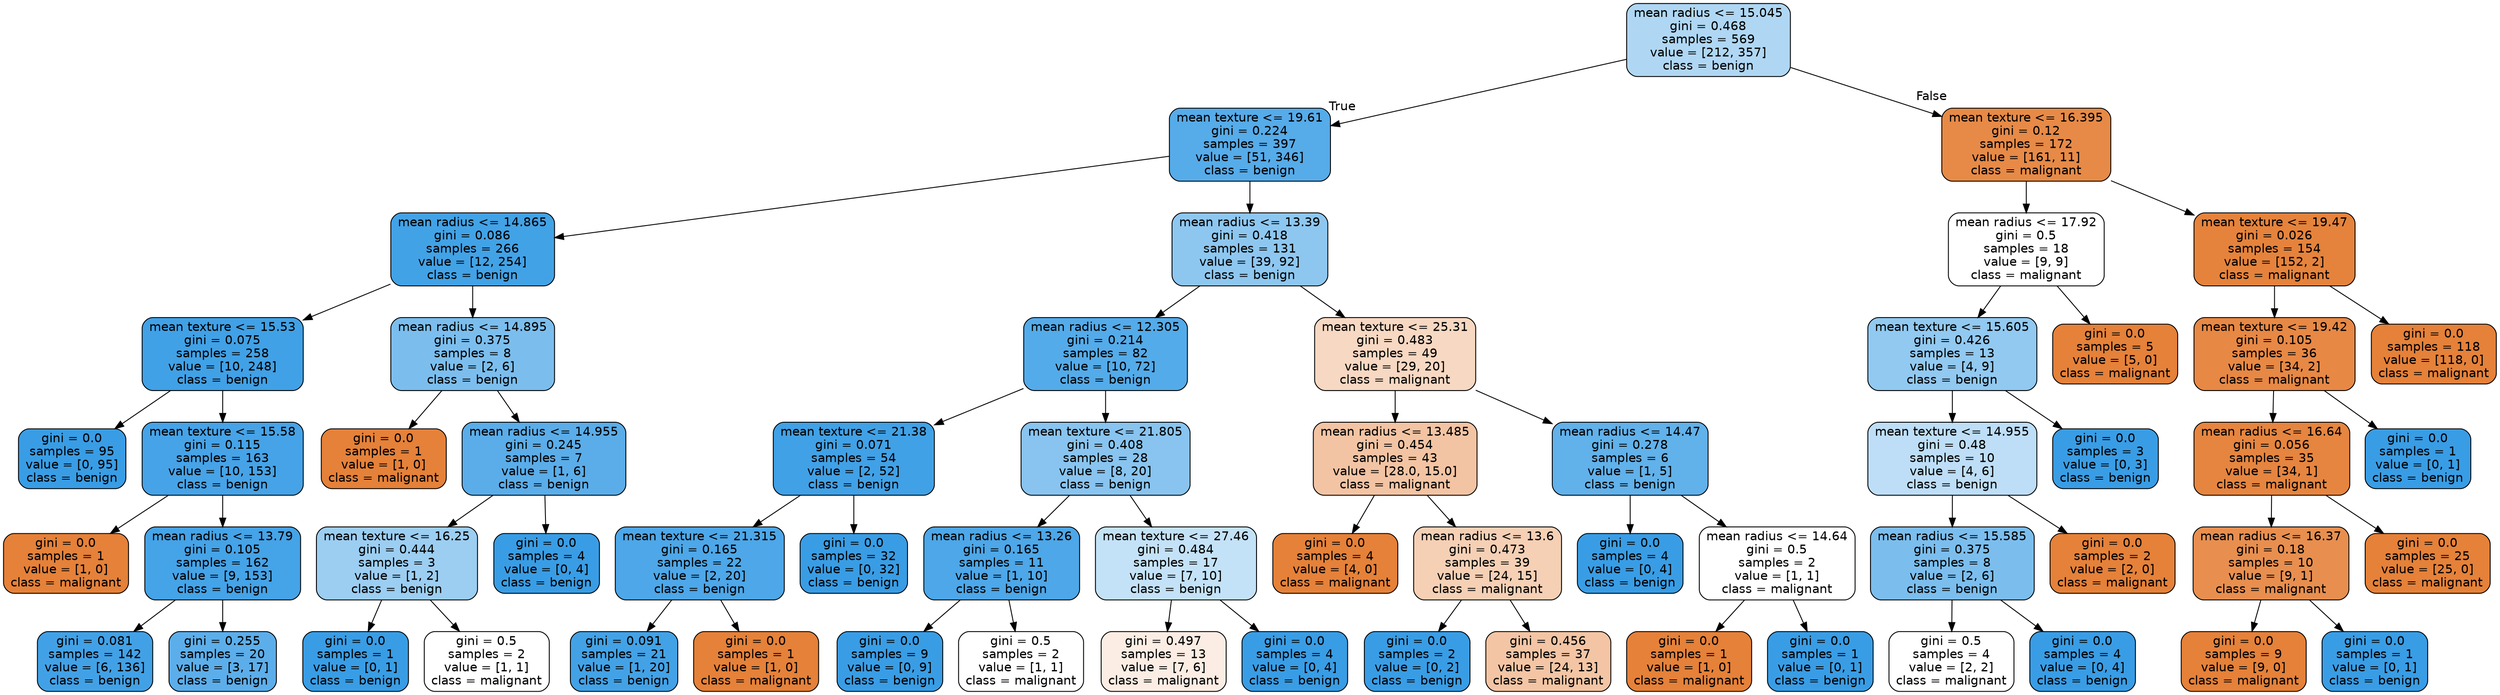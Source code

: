 digraph Tree {
node [shape=box, style="filled, rounded", color="black", fontname="helvetica"] ;
edge [fontname="helvetica"] ;
0 [label="mean radius <= 15.045\ngini = 0.468\nsamples = 569\nvalue = [212, 357]\nclass = benign", fillcolor="#afd7f4"] ;
1 [label="mean texture <= 19.61\ngini = 0.224\nsamples = 397\nvalue = [51, 346]\nclass = benign", fillcolor="#56abe9"] ;
0 -> 1 [labeldistance=2.5, labelangle=45, headlabel="True"] ;
2 [label="mean radius <= 14.865\ngini = 0.086\nsamples = 266\nvalue = [12, 254]\nclass = benign", fillcolor="#42a2e6"] ;
1 -> 2 ;
3 [label="mean texture <= 15.53\ngini = 0.075\nsamples = 258\nvalue = [10, 248]\nclass = benign", fillcolor="#41a1e6"] ;
2 -> 3 ;
4 [label="gini = 0.0\nsamples = 95\nvalue = [0, 95]\nclass = benign", fillcolor="#399de5"] ;
3 -> 4 ;
5 [label="mean texture <= 15.58\ngini = 0.115\nsamples = 163\nvalue = [10, 153]\nclass = benign", fillcolor="#46a3e7"] ;
3 -> 5 ;
6 [label="gini = 0.0\nsamples = 1\nvalue = [1, 0]\nclass = malignant", fillcolor="#e58139"] ;
5 -> 6 ;
7 [label="mean radius <= 13.79\ngini = 0.105\nsamples = 162\nvalue = [9, 153]\nclass = benign", fillcolor="#45a3e7"] ;
5 -> 7 ;
8 [label="gini = 0.081\nsamples = 142\nvalue = [6, 136]\nclass = benign", fillcolor="#42a1e6"] ;
7 -> 8 ;
9 [label="gini = 0.255\nsamples = 20\nvalue = [3, 17]\nclass = benign", fillcolor="#5caeea"] ;
7 -> 9 ;
10 [label="mean radius <= 14.895\ngini = 0.375\nsamples = 8\nvalue = [2, 6]\nclass = benign", fillcolor="#7bbeee"] ;
2 -> 10 ;
11 [label="gini = 0.0\nsamples = 1\nvalue = [1, 0]\nclass = malignant", fillcolor="#e58139"] ;
10 -> 11 ;
12 [label="mean radius <= 14.955\ngini = 0.245\nsamples = 7\nvalue = [1, 6]\nclass = benign", fillcolor="#5aade9"] ;
10 -> 12 ;
13 [label="mean texture <= 16.25\ngini = 0.444\nsamples = 3\nvalue = [1, 2]\nclass = benign", fillcolor="#9ccef2"] ;
12 -> 13 ;
14 [label="gini = 0.0\nsamples = 1\nvalue = [0, 1]\nclass = benign", fillcolor="#399de5"] ;
13 -> 14 ;
15 [label="gini = 0.5\nsamples = 2\nvalue = [1, 1]\nclass = malignant", fillcolor="#ffffff"] ;
13 -> 15 ;
16 [label="gini = 0.0\nsamples = 4\nvalue = [0, 4]\nclass = benign", fillcolor="#399de5"] ;
12 -> 16 ;
17 [label="mean radius <= 13.39\ngini = 0.418\nsamples = 131\nvalue = [39, 92]\nclass = benign", fillcolor="#8dc7f0"] ;
1 -> 17 ;
18 [label="mean radius <= 12.305\ngini = 0.214\nsamples = 82\nvalue = [10, 72]\nclass = benign", fillcolor="#54abe9"] ;
17 -> 18 ;
19 [label="mean texture <= 21.38\ngini = 0.071\nsamples = 54\nvalue = [2, 52]\nclass = benign", fillcolor="#41a1e6"] ;
18 -> 19 ;
20 [label="mean texture <= 21.315\ngini = 0.165\nsamples = 22\nvalue = [2, 20]\nclass = benign", fillcolor="#4da7e8"] ;
19 -> 20 ;
21 [label="gini = 0.091\nsamples = 21\nvalue = [1, 20]\nclass = benign", fillcolor="#43a2e6"] ;
20 -> 21 ;
22 [label="gini = 0.0\nsamples = 1\nvalue = [1, 0]\nclass = malignant", fillcolor="#e58139"] ;
20 -> 22 ;
23 [label="gini = 0.0\nsamples = 32\nvalue = [0, 32]\nclass = benign", fillcolor="#399de5"] ;
19 -> 23 ;
24 [label="mean texture <= 21.805\ngini = 0.408\nsamples = 28\nvalue = [8, 20]\nclass = benign", fillcolor="#88c4ef"] ;
18 -> 24 ;
25 [label="mean radius <= 13.26\ngini = 0.165\nsamples = 11\nvalue = [1, 10]\nclass = benign", fillcolor="#4da7e8"] ;
24 -> 25 ;
26 [label="gini = 0.0\nsamples = 9\nvalue = [0, 9]\nclass = benign", fillcolor="#399de5"] ;
25 -> 26 ;
27 [label="gini = 0.5\nsamples = 2\nvalue = [1, 1]\nclass = malignant", fillcolor="#ffffff"] ;
25 -> 27 ;
28 [label="mean texture <= 27.46\ngini = 0.484\nsamples = 17\nvalue = [7, 10]\nclass = benign", fillcolor="#c4e2f7"] ;
24 -> 28 ;
29 [label="gini = 0.497\nsamples = 13\nvalue = [7, 6]\nclass = malignant", fillcolor="#fbede3"] ;
28 -> 29 ;
30 [label="gini = 0.0\nsamples = 4\nvalue = [0, 4]\nclass = benign", fillcolor="#399de5"] ;
28 -> 30 ;
31 [label="mean texture <= 25.31\ngini = 0.483\nsamples = 49\nvalue = [29, 20]\nclass = malignant", fillcolor="#f7d8c2"] ;
17 -> 31 ;
32 [label="mean radius <= 13.485\ngini = 0.454\nsamples = 43\nvalue = [28.0, 15.0]\nclass = malignant", fillcolor="#f3c4a3"] ;
31 -> 32 ;
33 [label="gini = 0.0\nsamples = 4\nvalue = [4, 0]\nclass = malignant", fillcolor="#e58139"] ;
32 -> 33 ;
34 [label="mean radius <= 13.6\ngini = 0.473\nsamples = 39\nvalue = [24, 15]\nclass = malignant", fillcolor="#f5d0b5"] ;
32 -> 34 ;
35 [label="gini = 0.0\nsamples = 2\nvalue = [0, 2]\nclass = benign", fillcolor="#399de5"] ;
34 -> 35 ;
36 [label="gini = 0.456\nsamples = 37\nvalue = [24, 13]\nclass = malignant", fillcolor="#f3c5a4"] ;
34 -> 36 ;
37 [label="mean radius <= 14.47\ngini = 0.278\nsamples = 6\nvalue = [1, 5]\nclass = benign", fillcolor="#61b1ea"] ;
31 -> 37 ;
38 [label="gini = 0.0\nsamples = 4\nvalue = [0, 4]\nclass = benign", fillcolor="#399de5"] ;
37 -> 38 ;
39 [label="mean radius <= 14.64\ngini = 0.5\nsamples = 2\nvalue = [1, 1]\nclass = malignant", fillcolor="#ffffff"] ;
37 -> 39 ;
40 [label="gini = 0.0\nsamples = 1\nvalue = [1, 0]\nclass = malignant", fillcolor="#e58139"] ;
39 -> 40 ;
41 [label="gini = 0.0\nsamples = 1\nvalue = [0, 1]\nclass = benign", fillcolor="#399de5"] ;
39 -> 41 ;
42 [label="mean texture <= 16.395\ngini = 0.12\nsamples = 172\nvalue = [161, 11]\nclass = malignant", fillcolor="#e78a47"] ;
0 -> 42 [labeldistance=2.5, labelangle=-45, headlabel="False"] ;
43 [label="mean radius <= 17.92\ngini = 0.5\nsamples = 18\nvalue = [9, 9]\nclass = malignant", fillcolor="#ffffff"] ;
42 -> 43 ;
44 [label="mean texture <= 15.605\ngini = 0.426\nsamples = 13\nvalue = [4, 9]\nclass = benign", fillcolor="#91c9f1"] ;
43 -> 44 ;
45 [label="mean texture <= 14.955\ngini = 0.48\nsamples = 10\nvalue = [4, 6]\nclass = benign", fillcolor="#bddef6"] ;
44 -> 45 ;
46 [label="mean radius <= 15.585\ngini = 0.375\nsamples = 8\nvalue = [2, 6]\nclass = benign", fillcolor="#7bbeee"] ;
45 -> 46 ;
47 [label="gini = 0.5\nsamples = 4\nvalue = [2, 2]\nclass = malignant", fillcolor="#ffffff"] ;
46 -> 47 ;
48 [label="gini = 0.0\nsamples = 4\nvalue = [0, 4]\nclass = benign", fillcolor="#399de5"] ;
46 -> 48 ;
49 [label="gini = 0.0\nsamples = 2\nvalue = [2, 0]\nclass = malignant", fillcolor="#e58139"] ;
45 -> 49 ;
50 [label="gini = 0.0\nsamples = 3\nvalue = [0, 3]\nclass = benign", fillcolor="#399de5"] ;
44 -> 50 ;
51 [label="gini = 0.0\nsamples = 5\nvalue = [5, 0]\nclass = malignant", fillcolor="#e58139"] ;
43 -> 51 ;
52 [label="mean texture <= 19.47\ngini = 0.026\nsamples = 154\nvalue = [152, 2]\nclass = malignant", fillcolor="#e5833c"] ;
42 -> 52 ;
53 [label="mean texture <= 19.42\ngini = 0.105\nsamples = 36\nvalue = [34, 2]\nclass = malignant", fillcolor="#e78845"] ;
52 -> 53 ;
54 [label="mean radius <= 16.64\ngini = 0.056\nsamples = 35\nvalue = [34, 1]\nclass = malignant", fillcolor="#e6853f"] ;
53 -> 54 ;
55 [label="mean radius <= 16.37\ngini = 0.18\nsamples = 10\nvalue = [9, 1]\nclass = malignant", fillcolor="#e88f4f"] ;
54 -> 55 ;
56 [label="gini = 0.0\nsamples = 9\nvalue = [9, 0]\nclass = malignant", fillcolor="#e58139"] ;
55 -> 56 ;
57 [label="gini = 0.0\nsamples = 1\nvalue = [0, 1]\nclass = benign", fillcolor="#399de5"] ;
55 -> 57 ;
58 [label="gini = 0.0\nsamples = 25\nvalue = [25, 0]\nclass = malignant", fillcolor="#e58139"] ;
54 -> 58 ;
59 [label="gini = 0.0\nsamples = 1\nvalue = [0, 1]\nclass = benign", fillcolor="#399de5"] ;
53 -> 59 ;
60 [label="gini = 0.0\nsamples = 118\nvalue = [118, 0]\nclass = malignant", fillcolor="#e58139"] ;
52 -> 60 ;
}